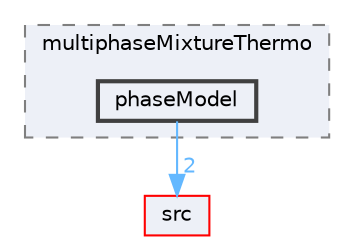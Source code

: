 digraph "applications/solvers/multiphase/compressibleMultiphaseInterFoam/multiphaseMixtureThermo/phaseModel"
{
 // LATEX_PDF_SIZE
  bgcolor="transparent";
  edge [fontname=Helvetica,fontsize=10,labelfontname=Helvetica,labelfontsize=10];
  node [fontname=Helvetica,fontsize=10,shape=box,height=0.2,width=0.4];
  compound=true
  subgraph clusterdir_4d5f0f5b5dec621b48f4410ade9ffff5 {
    graph [ bgcolor="#edf0f7", pencolor="grey50", label="multiphaseMixtureThermo", fontname=Helvetica,fontsize=10 style="filled,dashed", URL="dir_4d5f0f5b5dec621b48f4410ade9ffff5.html",tooltip=""]
  dir_35fee6bdd439117af09bfc2aa45fa1c6 [label="phaseModel", fillcolor="#edf0f7", color="grey25", style="filled,bold", URL="dir_35fee6bdd439117af09bfc2aa45fa1c6.html",tooltip=""];
  }
  dir_68267d1309a1af8e8297ef4c3efbcdba [label="src", fillcolor="#edf0f7", color="red", style="filled", URL="dir_68267d1309a1af8e8297ef4c3efbcdba.html",tooltip=""];
  dir_35fee6bdd439117af09bfc2aa45fa1c6->dir_68267d1309a1af8e8297ef4c3efbcdba [headlabel="2", labeldistance=1.5 headhref="dir_002890_003729.html" href="dir_002890_003729.html" color="steelblue1" fontcolor="steelblue1"];
}
